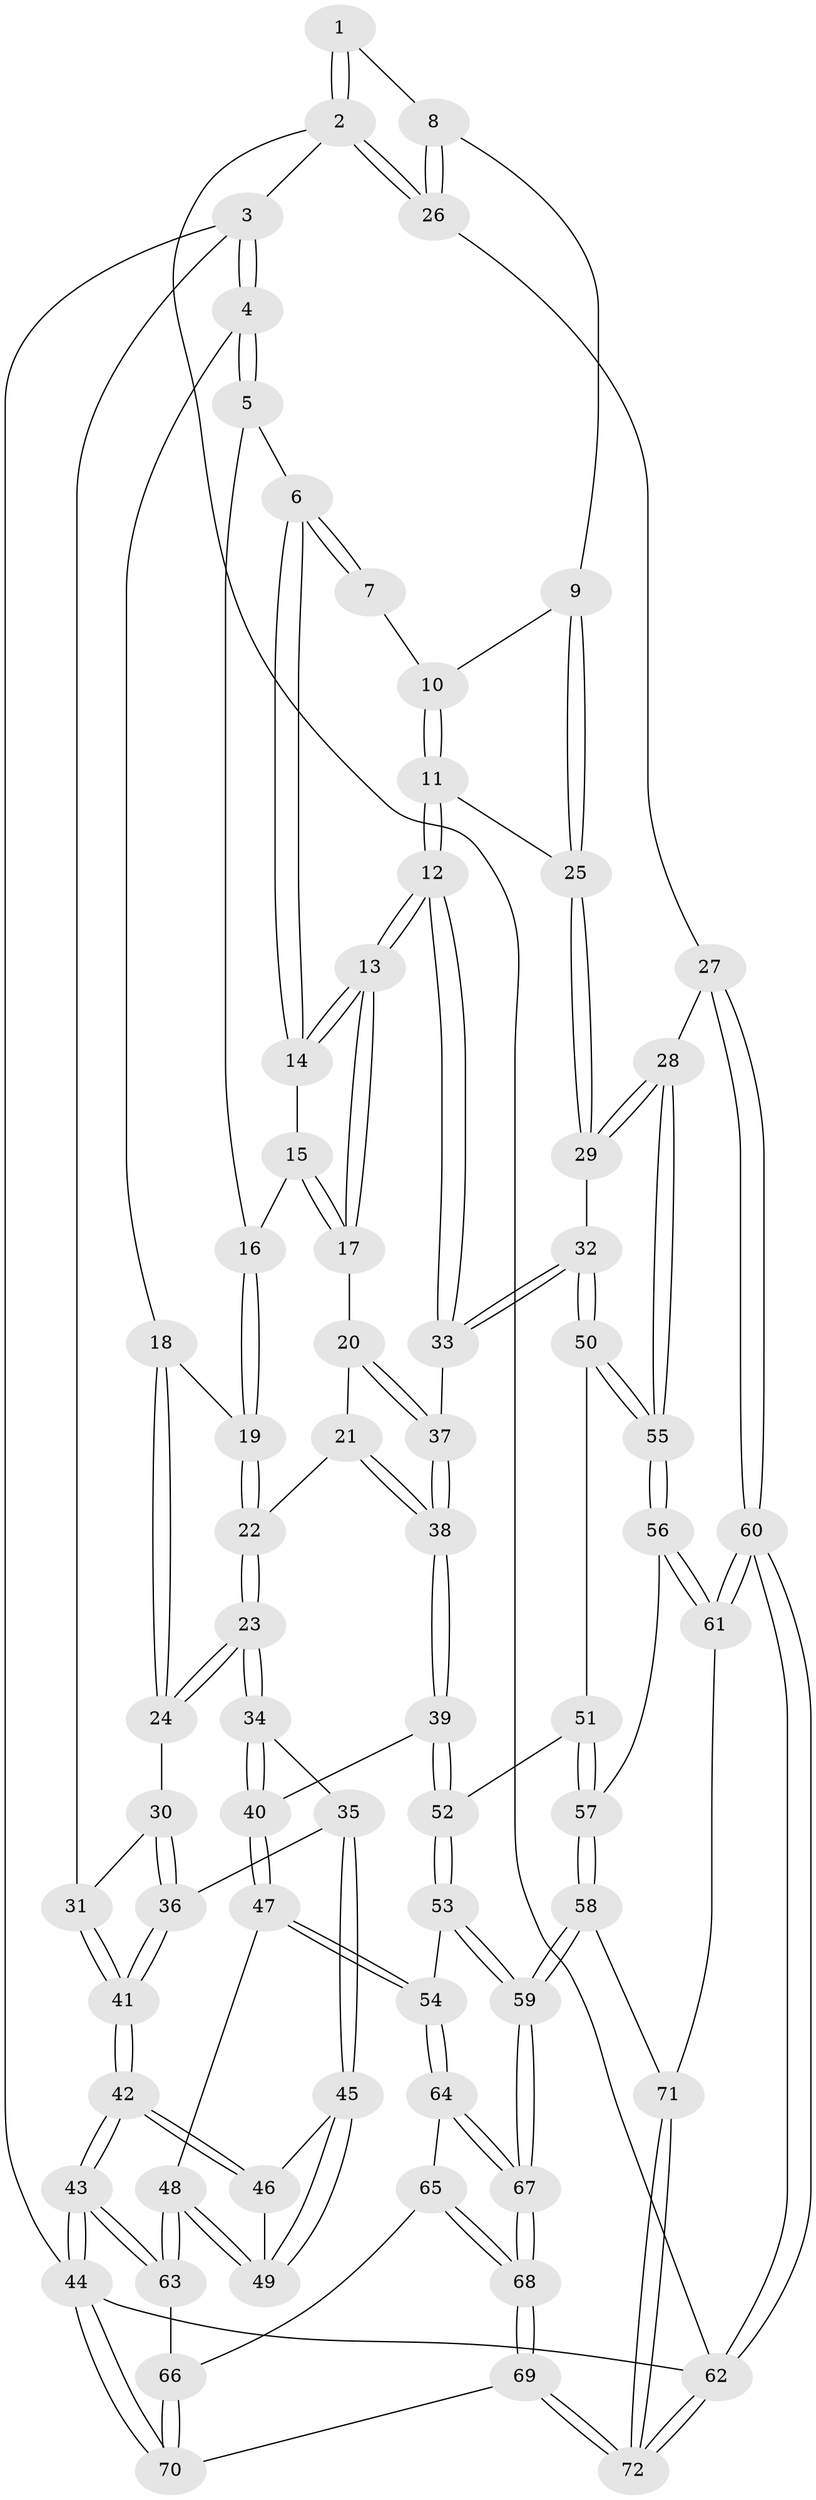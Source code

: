 // Generated by graph-tools (version 1.1) at 2025/17/03/09/25 04:17:23]
// undirected, 72 vertices, 177 edges
graph export_dot {
graph [start="1"]
  node [color=gray90,style=filled];
  1 [pos="+0.7427969182428374+0"];
  2 [pos="+1+0"];
  3 [pos="+0+0"];
  4 [pos="+0+0"];
  5 [pos="+0.5571033737232223+0"];
  6 [pos="+0.663921500701318+0"];
  7 [pos="+0.6905120212376032+0"];
  8 [pos="+1+0.1546811831692837"];
  9 [pos="+0.9997801050260694+0.1573088004529153"];
  10 [pos="+0.8535052485154522+0.07302473992250925"];
  11 [pos="+0.8342695999010127+0.23024438734359137"];
  12 [pos="+0.6718711547310681+0.2548402618241451"];
  13 [pos="+0.6672511374205489+0.24858329510159946"];
  14 [pos="+0.654323048576135+0"];
  15 [pos="+0.4568463853029173+0.15174106696722992"];
  16 [pos="+0.3498029178738135+0.12745584675413332"];
  17 [pos="+0.5456304061361642+0.24485138386818228"];
  18 [pos="+0.2334650628514744+0.1145715510778673"];
  19 [pos="+0.32970500231535593+0.13884179326108287"];
  20 [pos="+0.4085457697294666+0.30722372769871875"];
  21 [pos="+0.39734107589595136+0.3105165465127833"];
  22 [pos="+0.3703996782610566+0.2936444124539412"];
  23 [pos="+0.20464540887048435+0.354046858553417"];
  24 [pos="+0.17269917910803995+0.29546661109109174"];
  25 [pos="+0.8939041259538789+0.23978885823564575"];
  26 [pos="+1+0.113361148826414"];
  27 [pos="+1+0.48323536307031356"];
  28 [pos="+1+0.48057926547088897"];
  29 [pos="+0.9648584681857861+0.4219147446342624"];
  30 [pos="+0.11329512100093958+0.27903279235509465"];
  31 [pos="+0+0"];
  32 [pos="+0.716299010573281+0.4689757351279513"];
  33 [pos="+0.6774041650325467+0.38962122504292457"];
  34 [pos="+0.20221734586143755+0.3678750169413669"];
  35 [pos="+0.11225476862153523+0.44881225738193625"];
  36 [pos="+0+0.39033965415980615"];
  37 [pos="+0.5687005813397575+0.4117633575700409"];
  38 [pos="+0.4125649286016106+0.4727117073946097"];
  39 [pos="+0.41072090782276427+0.47667838314899935"];
  40 [pos="+0.32010501447288797+0.5083921773176191"];
  41 [pos="+0+0.3829912270134044"];
  42 [pos="+0+0.5373953355546555"];
  43 [pos="+0+1"];
  44 [pos="+0+1"];
  45 [pos="+0.11839876395298711+0.5196457075033329"];
  46 [pos="+0+0.5497692858143247"];
  47 [pos="+0.2335270825727562+0.6548547030719531"];
  48 [pos="+0.16890529296204246+0.6432891860283356"];
  49 [pos="+0.16268159953589437+0.6350399745071215"];
  50 [pos="+0.7133082289868211+0.4894487490055788"];
  51 [pos="+0.5115379625315034+0.5937590722288879"];
  52 [pos="+0.5009293629529497+0.595498380716937"];
  53 [pos="+0.48978087479947235+0.6180707746326355"];
  54 [pos="+0.24517160770874638+0.6687510812552557"];
  55 [pos="+0.788223086097552+0.715959940007207"];
  56 [pos="+0.7844324398329748+0.7535572558191663"];
  57 [pos="+0.713911688625869+0.7724671173745139"];
  58 [pos="+0.5570877879698733+0.8479638522644344"];
  59 [pos="+0.4752382236999642+0.8741596426800078"];
  60 [pos="+1+1"];
  61 [pos="+0.8370748284680632+0.8100275505309741"];
  62 [pos="+1+1"];
  63 [pos="+0+0.9517424317939719"];
  64 [pos="+0.28906319380021334+0.758081150498355"];
  65 [pos="+0.17844154166321272+0.8630956658440869"];
  66 [pos="+0.15280383852486665+0.8793419692222305"];
  67 [pos="+0.45799872163795413+0.8884181334501874"];
  68 [pos="+0.42414739696591863+1"];
  69 [pos="+0.40976870073859734+1"];
  70 [pos="+0.4088485950668628+1"];
  71 [pos="+0.7145175348768731+0.9998026948155668"];
  72 [pos="+0.6660639276098059+1"];
  1 -- 2;
  1 -- 2;
  1 -- 8;
  2 -- 3;
  2 -- 26;
  2 -- 26;
  2 -- 62;
  3 -- 4;
  3 -- 4;
  3 -- 31;
  3 -- 44;
  4 -- 5;
  4 -- 5;
  4 -- 18;
  5 -- 6;
  5 -- 16;
  6 -- 7;
  6 -- 7;
  6 -- 14;
  6 -- 14;
  7 -- 10;
  8 -- 9;
  8 -- 26;
  8 -- 26;
  9 -- 10;
  9 -- 25;
  9 -- 25;
  10 -- 11;
  10 -- 11;
  11 -- 12;
  11 -- 12;
  11 -- 25;
  12 -- 13;
  12 -- 13;
  12 -- 33;
  12 -- 33;
  13 -- 14;
  13 -- 14;
  13 -- 17;
  13 -- 17;
  14 -- 15;
  15 -- 16;
  15 -- 17;
  15 -- 17;
  16 -- 19;
  16 -- 19;
  17 -- 20;
  18 -- 19;
  18 -- 24;
  18 -- 24;
  19 -- 22;
  19 -- 22;
  20 -- 21;
  20 -- 37;
  20 -- 37;
  21 -- 22;
  21 -- 38;
  21 -- 38;
  22 -- 23;
  22 -- 23;
  23 -- 24;
  23 -- 24;
  23 -- 34;
  23 -- 34;
  24 -- 30;
  25 -- 29;
  25 -- 29;
  26 -- 27;
  27 -- 28;
  27 -- 60;
  27 -- 60;
  28 -- 29;
  28 -- 29;
  28 -- 55;
  28 -- 55;
  29 -- 32;
  30 -- 31;
  30 -- 36;
  30 -- 36;
  31 -- 41;
  31 -- 41;
  32 -- 33;
  32 -- 33;
  32 -- 50;
  32 -- 50;
  33 -- 37;
  34 -- 35;
  34 -- 40;
  34 -- 40;
  35 -- 36;
  35 -- 45;
  35 -- 45;
  36 -- 41;
  36 -- 41;
  37 -- 38;
  37 -- 38;
  38 -- 39;
  38 -- 39;
  39 -- 40;
  39 -- 52;
  39 -- 52;
  40 -- 47;
  40 -- 47;
  41 -- 42;
  41 -- 42;
  42 -- 43;
  42 -- 43;
  42 -- 46;
  42 -- 46;
  43 -- 44;
  43 -- 44;
  43 -- 63;
  43 -- 63;
  44 -- 70;
  44 -- 70;
  44 -- 62;
  45 -- 46;
  45 -- 49;
  45 -- 49;
  46 -- 49;
  47 -- 48;
  47 -- 54;
  47 -- 54;
  48 -- 49;
  48 -- 49;
  48 -- 63;
  48 -- 63;
  50 -- 51;
  50 -- 55;
  50 -- 55;
  51 -- 52;
  51 -- 57;
  51 -- 57;
  52 -- 53;
  52 -- 53;
  53 -- 54;
  53 -- 59;
  53 -- 59;
  54 -- 64;
  54 -- 64;
  55 -- 56;
  55 -- 56;
  56 -- 57;
  56 -- 61;
  56 -- 61;
  57 -- 58;
  57 -- 58;
  58 -- 59;
  58 -- 59;
  58 -- 71;
  59 -- 67;
  59 -- 67;
  60 -- 61;
  60 -- 61;
  60 -- 62;
  60 -- 62;
  61 -- 71;
  62 -- 72;
  62 -- 72;
  63 -- 66;
  64 -- 65;
  64 -- 67;
  64 -- 67;
  65 -- 66;
  65 -- 68;
  65 -- 68;
  66 -- 70;
  66 -- 70;
  67 -- 68;
  67 -- 68;
  68 -- 69;
  68 -- 69;
  69 -- 70;
  69 -- 72;
  69 -- 72;
  71 -- 72;
  71 -- 72;
}
